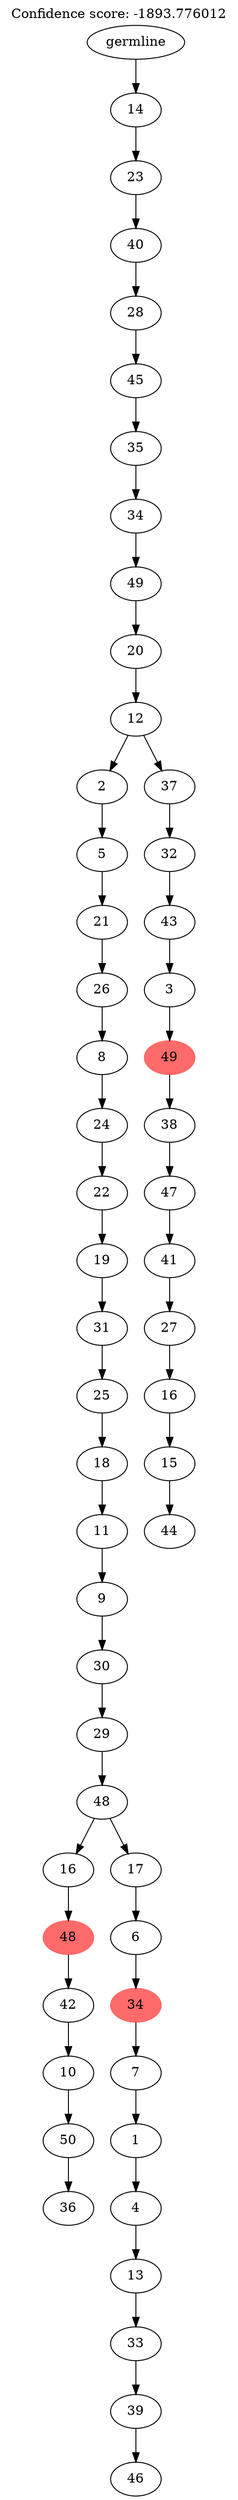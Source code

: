 digraph g {
	"53" -> "54";
	"54" [label="36"];
	"52" -> "53";
	"53" [label="50"];
	"51" -> "52";
	"52" [label="10"];
	"50" -> "51";
	"51" [label="42"];
	"49" -> "50";
	"50" [color=indianred1, style=filled, label="48"];
	"47" -> "48";
	"48" [label="46"];
	"46" -> "47";
	"47" [label="39"];
	"45" -> "46";
	"46" [label="33"];
	"44" -> "45";
	"45" [label="13"];
	"43" -> "44";
	"44" [label="4"];
	"42" -> "43";
	"43" [label="1"];
	"41" -> "42";
	"42" [label="7"];
	"40" -> "41";
	"41" [color=indianred1, style=filled, label="34"];
	"39" -> "40";
	"40" [label="6"];
	"38" -> "39";
	"39" [label="17"];
	"38" -> "49";
	"49" [label="16"];
	"37" -> "38";
	"38" [label="48"];
	"36" -> "37";
	"37" [label="29"];
	"35" -> "36";
	"36" [label="30"];
	"34" -> "35";
	"35" [label="9"];
	"33" -> "34";
	"34" [label="11"];
	"32" -> "33";
	"33" [label="18"];
	"31" -> "32";
	"32" [label="25"];
	"30" -> "31";
	"31" [label="31"];
	"29" -> "30";
	"30" [label="19"];
	"28" -> "29";
	"29" [label="22"];
	"27" -> "28";
	"28" [label="24"];
	"26" -> "27";
	"27" [label="8"];
	"25" -> "26";
	"26" [label="26"];
	"24" -> "25";
	"25" [label="21"];
	"23" -> "24";
	"24" [label="5"];
	"21" -> "22";
	"22" [label="44"];
	"20" -> "21";
	"21" [label="15"];
	"19" -> "20";
	"20" [label="16"];
	"18" -> "19";
	"19" [label="27"];
	"17" -> "18";
	"18" [label="41"];
	"16" -> "17";
	"17" [label="47"];
	"15" -> "16";
	"16" [label="38"];
	"14" -> "15";
	"15" [color=indianred1, style=filled, label="49"];
	"13" -> "14";
	"14" [label="3"];
	"12" -> "13";
	"13" [label="43"];
	"11" -> "12";
	"12" [label="32"];
	"10" -> "11";
	"11" [label="37"];
	"10" -> "23";
	"23" [label="2"];
	"9" -> "10";
	"10" [label="12"];
	"8" -> "9";
	"9" [label="20"];
	"7" -> "8";
	"8" [label="49"];
	"6" -> "7";
	"7" [label="34"];
	"5" -> "6";
	"6" [label="35"];
	"4" -> "5";
	"5" [label="45"];
	"3" -> "4";
	"4" [label="28"];
	"2" -> "3";
	"3" [label="40"];
	"1" -> "2";
	"2" [label="23"];
	"0" -> "1";
	"1" [label="14"];
	"0" [label="germline"];
	labelloc="t";
	label="Confidence score: -1893.776012";
}
